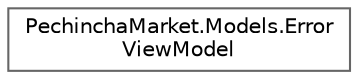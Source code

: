 digraph "Graphical Class Hierarchy"
{
 // LATEX_PDF_SIZE
  bgcolor="transparent";
  edge [fontname=Helvetica,fontsize=10,labelfontname=Helvetica,labelfontsize=10];
  node [fontname=Helvetica,fontsize=10,shape=box,height=0.2,width=0.4];
  rankdir="LR";
  Node0 [id="Node000000",label="PechinchaMarket.Models.Error\lViewModel",height=0.2,width=0.4,color="grey40", fillcolor="white", style="filled",URL="$class_pechincha_market_1_1_models_1_1_error_view_model.html",tooltip=" "];
}
